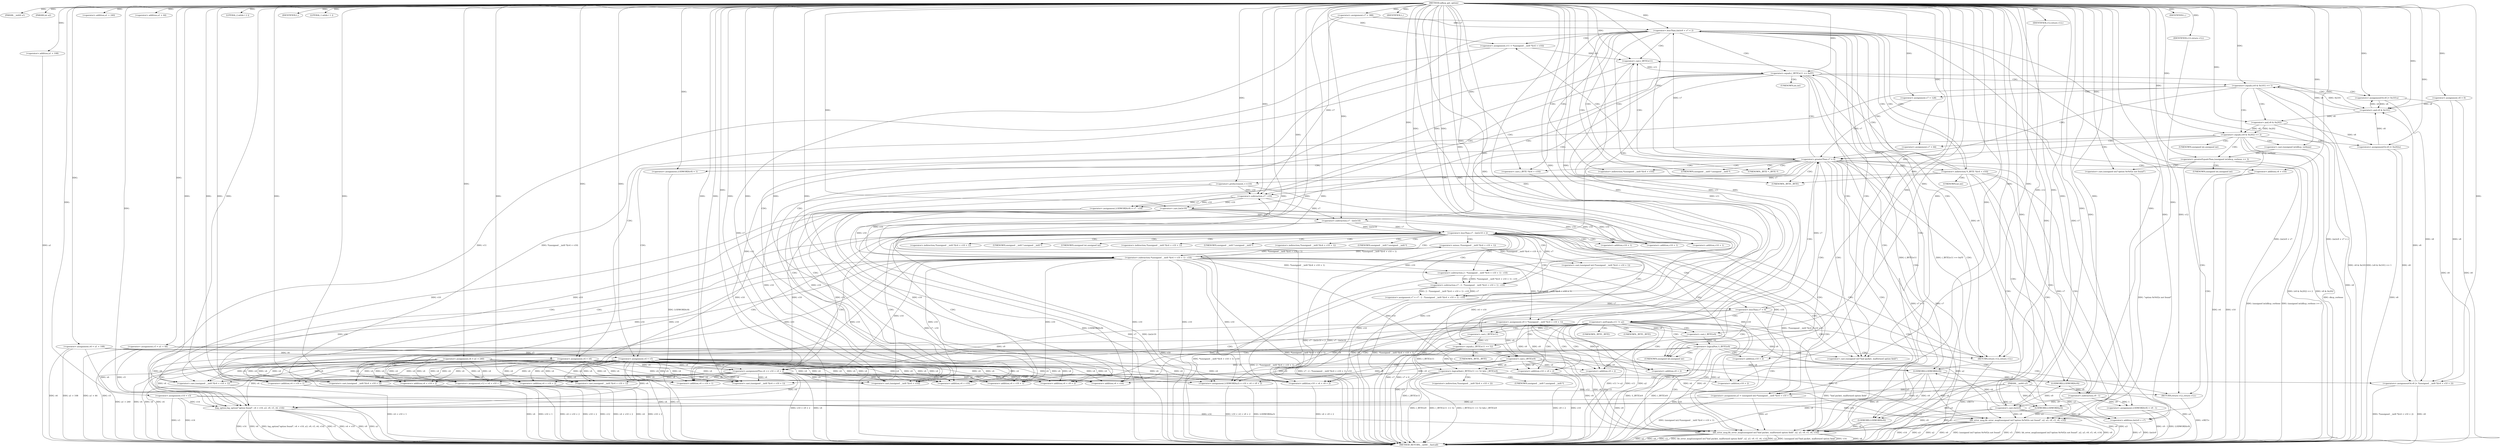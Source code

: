 digraph udhcp_get_option {  
"1000112" [label = "(METHOD,udhcp_get_option)" ]
"1000403" [label = "(METHOD_RETURN,__int64 __fastcall)" ]
"1000113" [label = "(PARAM,__int64 a1)" ]
"1000114" [label = "(PARAM,int a2)" ]
"1000115" [label = "(PARAM,__int64 a3)" ]
"1000128" [label = "(<operator>.assignment,v14 = v3)" ]
"1000131" [label = "(<operator>.assignment,v4 = a1 + 240)" ]
"1000133" [label = "(<operator>.addition,a1 + 240)" ]
"1000136" [label = "(<operator>.assignment,v5 = a1 + 44)" ]
"1000138" [label = "(<operator>.addition,a1 + 44)" ]
"1000141" [label = "(<operator>.assignment,v6 = a1 + 108)" ]
"1000143" [label = "(<operator>.addition,a1 + 108)" ]
"1000146" [label = "(<operator>.assignment,v7 = 388)" ]
"1000149" [label = "(<operator>.assignment,v8 = 0)" ]
"1000153" [label = "(LITERAL,2,while ( 2 ))" ]
"1000155" [label = "(<operator>.assignment,LODWORD(v9) = 1)" ]
"1000156" [label = "(LODWORD,LODWORD(v9))" ]
"1000159" [label = "(IDENTIFIER,L,)" ]
"1000161" [label = "(LITERAL,1,while ( 1 ))" ]
"1000163" [label = "(<operator>.assignment,v11 = *(unsigned __int8 *)(v4 + v10))" ]
"1000166" [label = "(<operator>.cast,(unsigned __int8 *)(v4 + v10))" ]
"1000168" [label = "(<operator>.addition,v4 + v10)" ]
"1000173" [label = "(<operator>.cast,(_BYTE *)(v4 + v10))" ]
"1000175" [label = "(<operator>.addition,v4 + v10)" ]
"1000179" [label = "(<operator>.preIncrement,++v10)" ]
"1000181" [label = "(<operator>.assignment,LODWORD(v9) = v9 - 1)" ]
"1000182" [label = "(LODWORD,LODWORD(v9))" ]
"1000184" [label = "(<operator>.subtraction,v9 - 1)" ]
"1000188" [label = "(<operator>.lessThan,(int)v9 + v7 < 2)" ]
"1000189" [label = "(<operator>.addition,(int)v9 + v7)" ]
"1000190" [label = "(<operator>.cast,(int)v9)" ]
"1000197" [label = "(<operator>.equals,(_BYTE)v11 == 0xFF)" ]
"1000198" [label = "(<operator>.cast,(_BYTE)v11)" ]
"1000204" [label = "(<operator>.equals,(v8 & 0x101) == 1)" ]
"1000205" [label = "(<operator>.and,v8 & 0x101)" ]
"1000210" [label = "(<operators>.assignmentOr,v8 |= 0x101u)" ]
"1000213" [label = "(<operator>.assignment,v7 = 128)" ]
"1000216" [label = "(<operator>.assignment,v4 = v6)" ]
"1000221" [label = "(<operator>.equals,(v8 & 0x202) == 2)" ]
"1000222" [label = "(<operator>.and,v8 & 0x202)" ]
"1000227" [label = "(<operators>.assignmentOr,v8 |= 0x202u)" ]
"1000230" [label = "(<operator>.assignment,v7 = 64)" ]
"1000233" [label = "(<operator>.assignment,v4 = v5)" ]
"1000237" [label = "(IDENTIFIER,L,)" ]
"1000239" [label = "(<operator>.greaterEqualsThan,(unsigned int)dhcp_verbose >= 3)" ]
"1000240" [label = "(<operator>.cast,(unsigned int)dhcp_verbose)" ]
"1000244" [label = "(bb_error_msg,bb_error_msg((unsigned int)\"option 0x%02x not found\", a2, a3, v9, v5, v6, v14))" ]
"1000245" [label = "(<operator>.cast,(unsigned int)\"option 0x%02x not found\")" ]
"1000256" [label = "(<operator>.assignment,LODWORD(v9) = v7 - v10)" ]
"1000257" [label = "(LODWORD,LODWORD(v9))" ]
"1000259" [label = "(<operator>.subtraction,v7 - v10)" ]
"1000263" [label = "(<operator>.lessThan,v7 - (int)v10 < 2)" ]
"1000264" [label = "(<operator>.subtraction,v7 - (int)v10)" ]
"1000266" [label = "(<operator>.cast,(int)v10)" ]
"1000271" [label = "(<operator>.assignment,v9 = *(unsigned __int8 *)(v4 + v10 + 1))" ]
"1000274" [label = "(<operator>.cast,(unsigned __int8 *)(v4 + v10 + 1))" ]
"1000276" [label = "(<operator>.addition,v4 + v10 + 1)" ]
"1000278" [label = "(<operator>.addition,v10 + 1)" ]
"1000281" [label = "(<operator>.assignment,a3 = (unsigned int)-*(unsigned __int8 *)(v4 + v10 + 1))" ]
"1000283" [label = "(<operator>.cast,(unsigned int)-*(unsigned __int8 *)(v4 + v10 + 1))" ]
"1000285" [label = "(<operator>.minus,-*(unsigned __int8 *)(v4 + v10 + 1))" ]
"1000287" [label = "(<operator>.cast,(unsigned __int8 *)(v4 + v10 + 1))" ]
"1000289" [label = "(<operator>.addition,v4 + v10 + 1)" ]
"1000291" [label = "(<operator>.addition,v10 + 1)" ]
"1000294" [label = "(<operator>.assignment,v7 = v7 - 2 - *(unsigned __int8 *)(v4 + v10 + 1) - v10)" ]
"1000296" [label = "(<operator>.subtraction,v7 - 2 - *(unsigned __int8 *)(v4 + v10 + 1) - v10)" ]
"1000298" [label = "(<operator>.subtraction,2 - *(unsigned __int8 *)(v4 + v10 + 1) - v10)" ]
"1000300" [label = "(<operator>.subtraction,*(unsigned __int8 *)(v4 + v10 + 1) - v10)" ]
"1000302" [label = "(<operator>.cast,(unsigned __int8 *)(v4 + v10 + 1))" ]
"1000304" [label = "(<operator>.addition,v4 + v10 + 1)" ]
"1000306" [label = "(<operator>.addition,v10 + 1)" ]
"1000311" [label = "(<operator>.lessThan,v7 < 0)" ]
"1000316" [label = "(<operator>.notEquals,v11 != a2)" ]
"1000321" [label = "(<operator>.logicalAnd,(_BYTE)v11 == 52 && (_BYTE)v9)" ]
"1000322" [label = "(<operator>.equals,(_BYTE)v11 == 52)" ]
"1000323" [label = "(<operator>.cast,(_BYTE)v11)" ]
"1000327" [label = "(<operator>.cast,(_BYTE)v9)" ]
"1000330" [label = "(<operators>.assignmentOr,v8 |= *(unsigned __int8 *)(v4 + v10 + 2))" ]
"1000333" [label = "(<operator>.cast,(unsigned __int8 *)(v4 + v10 + 2))" ]
"1000335" [label = "(<operator>.addition,v4 + v10 + 2)" ]
"1000337" [label = "(<operator>.addition,v10 + 2)" ]
"1000340" [label = "(<operator>.assignment,LODWORD(a3) = v10 + v4 + v9 + 2)" ]
"1000341" [label = "(LODWORD,LODWORD(a3))" ]
"1000343" [label = "(<operator>.addition,v10 + v4 + v9 + 2)" ]
"1000345" [label = "(<operator>.addition,v4 + v9 + 2)" ]
"1000347" [label = "(<operator>.addition,v9 + 2)" ]
"1000350" [label = "(<operator>.assignmentPlus,v4 += v10 + v9 + 2)" ]
"1000352" [label = "(<operator>.addition,v10 + v9 + 2)" ]
"1000354" [label = "(<operator>.addition,v9 + 2)" ]
"1000359" [label = "(<operator>.greaterThan,v7 > 0)" ]
"1000365" [label = "(<operator>.logicalNot,!(_BYTE)v9)" ]
"1000366" [label = "(<operator>.cast,(_BYTE)v9)" ]
"1000371" [label = "(IDENTIFIER,L,)" ]
"1000372" [label = "(bb_error_msg,bb_error_msg((unsigned int)\"bad packet, malformed option field\", a2, a3, v9, v5, v6, v14))" ]
"1000373" [label = "(<operator>.cast,(unsigned int)\"bad packet, malformed option field\")" ]
"1000382" [label = "(RETURN,return v12;,return v12;)" ]
"1000383" [label = "(IDENTIFIER,v12,return v12;)" ]
"1000384" [label = "(log_option,log_option(\"option found\", v4 + v10, a3, v9, v5, v6, v14))" ]
"1000386" [label = "(<operator>.addition,v4 + v10)" ]
"1000394" [label = "(<operator>.assignment,v12 = v4 + v10 + 2)" ]
"1000396" [label = "(<operator>.addition,v4 + v10 + 2)" ]
"1000398" [label = "(<operator>.addition,v10 + 2)" ]
"1000401" [label = "(RETURN,return v12;,return v12;)" ]
"1000402" [label = "(IDENTIFIER,v12,return v12;)" ]
"1000165" [label = "(<operator>.indirection,*(unsigned __int8 *)(v4 + v10))" ]
"1000167" [label = "(UNKNOWN,unsigned __int8 *,unsigned __int8 *)" ]
"1000172" [label = "(<operator>.indirection,*(_BYTE *)(v4 + v10))" ]
"1000174" [label = "(UNKNOWN,_BYTE *,_BYTE *)" ]
"1000191" [label = "(UNKNOWN,int,int)" ]
"1000199" [label = "(UNKNOWN,_BYTE,_BYTE)" ]
"1000241" [label = "(UNKNOWN,unsigned int,unsigned int)" ]
"1000246" [label = "(UNKNOWN,unsigned int,unsigned int)" ]
"1000267" [label = "(UNKNOWN,int,int)" ]
"1000273" [label = "(<operator>.indirection,*(unsigned __int8 *)(v4 + v10 + 1))" ]
"1000275" [label = "(UNKNOWN,unsigned __int8 *,unsigned __int8 *)" ]
"1000284" [label = "(UNKNOWN,unsigned int,unsigned int)" ]
"1000286" [label = "(<operator>.indirection,*(unsigned __int8 *)(v4 + v10 + 1))" ]
"1000288" [label = "(UNKNOWN,unsigned __int8 *,unsigned __int8 *)" ]
"1000301" [label = "(<operator>.indirection,*(unsigned __int8 *)(v4 + v10 + 1))" ]
"1000303" [label = "(UNKNOWN,unsigned __int8 *,unsigned __int8 *)" ]
"1000324" [label = "(UNKNOWN,_BYTE,_BYTE)" ]
"1000328" [label = "(UNKNOWN,_BYTE,_BYTE)" ]
"1000332" [label = "(<operator>.indirection,*(unsigned __int8 *)(v4 + v10 + 2))" ]
"1000334" [label = "(UNKNOWN,unsigned __int8 *,unsigned __int8 *)" ]
"1000367" [label = "(UNKNOWN,_BYTE,_BYTE)" ]
"1000374" [label = "(UNKNOWN,unsigned int,unsigned int)" ]
  "1000382" -> "1000403"  [ label = "DDG: <RET>"] 
  "1000401" -> "1000403"  [ label = "DDG: <RET>"] 
  "1000227" -> "1000403"  [ label = "DDG: v8"] 
  "1000321" -> "1000403"  [ label = "DDG: (_BYTE)v9"] 
  "1000163" -> "1000403"  [ label = "DDG: v11"] 
  "1000143" -> "1000403"  [ label = "DDG: a1"] 
  "1000216" -> "1000403"  [ label = "DDG: v6"] 
  "1000141" -> "1000403"  [ label = "DDG: a1 + 108"] 
  "1000341" -> "1000403"  [ label = "DDG: a3"] 
  "1000204" -> "1000403"  [ label = "DDG: v8 & 0x101"] 
  "1000198" -> "1000403"  [ label = "DDG: v11"] 
  "1000384" -> "1000403"  [ label = "DDG: a3"] 
  "1000316" -> "1000403"  [ label = "DDG: v11 != a2"] 
  "1000333" -> "1000403"  [ label = "DDG: v4 + v10 + 2"] 
  "1000321" -> "1000403"  [ label = "DDG: (_BYTE)v11 == 52"] 
  "1000350" -> "1000403"  [ label = "DDG: v10 + v9 + 2"] 
  "1000222" -> "1000403"  [ label = "DDG: v8"] 
  "1000323" -> "1000403"  [ label = "DDG: v11"] 
  "1000188" -> "1000403"  [ label = "DDG: (int)v9 + v7"] 
  "1000239" -> "1000403"  [ label = "DDG: (unsigned int)dhcp_verbose >= 3"] 
  "1000244" -> "1000403"  [ label = "DDG: bb_error_msg((unsigned int)\"option 0x%02x not found\", a2, a3, v9, v5, v6, v14)"] 
  "1000256" -> "1000403"  [ label = "DDG: v7 - v10"] 
  "1000352" -> "1000403"  [ label = "DDG: v10"] 
  "1000321" -> "1000403"  [ label = "DDG: (_BYTE)v11 == 52 && (_BYTE)v9"] 
  "1000335" -> "1000403"  [ label = "DDG: v10 + 2"] 
  "1000264" -> "1000403"  [ label = "DDG: v7"] 
  "1000350" -> "1000403"  [ label = "DDG: v4"] 
  "1000141" -> "1000403"  [ label = "DDG: v6"] 
  "1000181" -> "1000403"  [ label = "DDG: v9 - 1"] 
  "1000156" -> "1000403"  [ label = "DDG: v9"] 
  "1000210" -> "1000403"  [ label = "DDG: v8"] 
  "1000322" -> "1000403"  [ label = "DDG: (_BYTE)v11"] 
  "1000216" -> "1000403"  [ label = "DDG: v4"] 
  "1000384" -> "1000403"  [ label = "DDG: v14"] 
  "1000384" -> "1000403"  [ label = "DDG: v6"] 
  "1000221" -> "1000403"  [ label = "DDG: (v8 & 0x202) == 2"] 
  "1000372" -> "1000403"  [ label = "DDG: v6"] 
  "1000233" -> "1000403"  [ label = "DDG: v4"] 
  "1000136" -> "1000403"  [ label = "DDG: v5"] 
  "1000281" -> "1000403"  [ label = "DDG: (unsigned int)-*(unsigned __int8 *)(v4 + v10 + 1)"] 
  "1000354" -> "1000403"  [ label = "DDG: v9"] 
  "1000296" -> "1000403"  [ label = "DDG: 2 - *(unsigned __int8 *)(v4 + v10 + 1) - v10"] 
  "1000128" -> "1000403"  [ label = "DDG: v3"] 
  "1000372" -> "1000403"  [ label = "DDG: a2"] 
  "1000294" -> "1000403"  [ label = "DDG: v7 - 2 - *(unsigned __int8 *)(v4 + v10 + 1) - v10"] 
  "1000384" -> "1000403"  [ label = "DDG: log_option(\"option found\", v4 + v10, a3, v9, v5, v6, v14)"] 
  "1000300" -> "1000403"  [ label = "DDG: *(unsigned __int8 *)(v4 + v10 + 1)"] 
  "1000384" -> "1000403"  [ label = "DDG: v5"] 
  "1000264" -> "1000403"  [ label = "DDG: (int)v10"] 
  "1000340" -> "1000403"  [ label = "DDG: LODWORD(a3)"] 
  "1000244" -> "1000403"  [ label = "DDG: v9"] 
  "1000266" -> "1000403"  [ label = "DDG: v10"] 
  "1000131" -> "1000403"  [ label = "DDG: a1 + 240"] 
  "1000365" -> "1000403"  [ label = "DDG: !(_BYTE)v9"] 
  "1000149" -> "1000403"  [ label = "DDG: v8"] 
  "1000179" -> "1000403"  [ label = "DDG: v10"] 
  "1000343" -> "1000403"  [ label = "DDG: v4 + v9 + 2"] 
  "1000181" -> "1000403"  [ label = "DDG: LODWORD(v9)"] 
  "1000146" -> "1000403"  [ label = "DDG: v7"] 
  "1000204" -> "1000403"  [ label = "DDG: (v8 & 0x101) == 1"] 
  "1000244" -> "1000403"  [ label = "DDG: v14"] 
  "1000189" -> "1000403"  [ label = "DDG: (int)v9"] 
  "1000115" -> "1000403"  [ label = "DDG: a3"] 
  "1000263" -> "1000403"  [ label = "DDG: v7 - (int)v10 < 2"] 
  "1000302" -> "1000403"  [ label = "DDG: v4 + v10 + 1"] 
  "1000372" -> "1000403"  [ label = "DDG: v9"] 
  "1000136" -> "1000403"  [ label = "DDG: a1 + 44"] 
  "1000394" -> "1000403"  [ label = "DDG: v12"] 
  "1000359" -> "1000403"  [ label = "DDG: v7 > 0"] 
  "1000221" -> "1000403"  [ label = "DDG: v8 & 0x202"] 
  "1000189" -> "1000403"  [ label = "DDG: v7"] 
  "1000244" -> "1000403"  [ label = "DDG: a3"] 
  "1000372" -> "1000403"  [ label = "DDG: v5"] 
  "1000244" -> "1000403"  [ label = "DDG: a2"] 
  "1000340" -> "1000403"  [ label = "DDG: v10 + v4 + v9 + 2"] 
  "1000244" -> "1000403"  [ label = "DDG: v6"] 
  "1000365" -> "1000403"  [ label = "DDG: (_BYTE)v9"] 
  "1000311" -> "1000403"  [ label = "DDG: v7 < 0"] 
  "1000197" -> "1000403"  [ label = "DDG: (_BYTE)v11"] 
  "1000372" -> "1000403"  [ label = "DDG: bb_error_msg((unsigned int)\"bad packet, malformed option field\", a2, a3, v9, v5, v6, v14)"] 
  "1000316" -> "1000403"  [ label = "DDG: v11"] 
  "1000330" -> "1000403"  [ label = "DDG: *(unsigned __int8 *)(v4 + v10 + 2)"] 
  "1000256" -> "1000403"  [ label = "DDG: LODWORD(v9)"] 
  "1000188" -> "1000403"  [ label = "DDG: (int)v9 + v7 < 2"] 
  "1000396" -> "1000403"  [ label = "DDG: v10 + 2"] 
  "1000190" -> "1000403"  [ label = "DDG: v9"] 
  "1000155" -> "1000403"  [ label = "DDG: LODWORD(v9)"] 
  "1000304" -> "1000403"  [ label = "DDG: v10 + 1"] 
  "1000298" -> "1000403"  [ label = "DDG: *(unsigned __int8 *)(v4 + v10 + 1) - v10"] 
  "1000175" -> "1000403"  [ label = "DDG: v10"] 
  "1000372" -> "1000403"  [ label = "DDG: a3"] 
  "1000240" -> "1000403"  [ label = "DDG: dhcp_verbose"] 
  "1000175" -> "1000403"  [ label = "DDG: v4"] 
  "1000394" -> "1000403"  [ label = "DDG: v4 + v10 + 2"] 
  "1000352" -> "1000403"  [ label = "DDG: v9 + 2"] 
  "1000263" -> "1000403"  [ label = "DDG: v7 - (int)v10"] 
  "1000396" -> "1000403"  [ label = "DDG: v4"] 
  "1000128" -> "1000403"  [ label = "DDG: v14"] 
  "1000304" -> "1000403"  [ label = "DDG: v4"] 
  "1000398" -> "1000403"  [ label = "DDG: v10"] 
  "1000300" -> "1000403"  [ label = "DDG: v10"] 
  "1000316" -> "1000403"  [ label = "DDG: a2"] 
  "1000173" -> "1000403"  [ label = "DDG: v4 + v10"] 
  "1000372" -> "1000403"  [ label = "DDG: (unsigned int)\"bad packet, malformed option field\""] 
  "1000197" -> "1000403"  [ label = "DDG: (_BYTE)v11 == 0xFF"] 
  "1000239" -> "1000403"  [ label = "DDG: (unsigned int)dhcp_verbose"] 
  "1000244" -> "1000403"  [ label = "DDG: (unsigned int)\"option 0x%02x not found\""] 
  "1000372" -> "1000403"  [ label = "DDG: v14"] 
  "1000311" -> "1000403"  [ label = "DDG: v7"] 
  "1000384" -> "1000403"  [ label = "DDG: v4 + v10"] 
  "1000163" -> "1000403"  [ label = "DDG: *(unsigned __int8 *)(v4 + v10)"] 
  "1000384" -> "1000403"  [ label = "DDG: v9"] 
  "1000131" -> "1000403"  [ label = "DDG: v4"] 
  "1000233" -> "1000403"  [ label = "DDG: v5"] 
  "1000283" -> "1000403"  [ label = "DDG: -*(unsigned __int8 *)(v4 + v10 + 1)"] 
  "1000244" -> "1000403"  [ label = "DDG: v5"] 
  "1000359" -> "1000403"  [ label = "DDG: v7"] 
  "1000330" -> "1000403"  [ label = "DDG: v8"] 
  "1000112" -> "1000113"  [ label = "DDG: "] 
  "1000112" -> "1000114"  [ label = "DDG: "] 
  "1000112" -> "1000115"  [ label = "DDG: "] 
  "1000112" -> "1000128"  [ label = "DDG: "] 
  "1000112" -> "1000131"  [ label = "DDG: "] 
  "1000112" -> "1000133"  [ label = "DDG: "] 
  "1000112" -> "1000136"  [ label = "DDG: "] 
  "1000112" -> "1000138"  [ label = "DDG: "] 
  "1000112" -> "1000141"  [ label = "DDG: "] 
  "1000112" -> "1000143"  [ label = "DDG: "] 
  "1000112" -> "1000146"  [ label = "DDG: "] 
  "1000112" -> "1000149"  [ label = "DDG: "] 
  "1000112" -> "1000153"  [ label = "DDG: "] 
  "1000112" -> "1000155"  [ label = "DDG: "] 
  "1000190" -> "1000156"  [ label = "DDG: v9"] 
  "1000112" -> "1000156"  [ label = "DDG: "] 
  "1000271" -> "1000156"  [ label = "DDG: v9"] 
  "1000327" -> "1000156"  [ label = "DDG: v9"] 
  "1000112" -> "1000159"  [ label = "DDG: "] 
  "1000112" -> "1000161"  [ label = "DDG: "] 
  "1000112" -> "1000163"  [ label = "DDG: "] 
  "1000350" -> "1000166"  [ label = "DDG: v4"] 
  "1000216" -> "1000166"  [ label = "DDG: v4"] 
  "1000233" -> "1000166"  [ label = "DDG: v4"] 
  "1000131" -> "1000166"  [ label = "DDG: v4"] 
  "1000112" -> "1000166"  [ label = "DDG: "] 
  "1000179" -> "1000166"  [ label = "DDG: v10"] 
  "1000300" -> "1000166"  [ label = "DDG: v10"] 
  "1000350" -> "1000168"  [ label = "DDG: v4"] 
  "1000216" -> "1000168"  [ label = "DDG: v4"] 
  "1000233" -> "1000168"  [ label = "DDG: v4"] 
  "1000131" -> "1000168"  [ label = "DDG: v4"] 
  "1000112" -> "1000168"  [ label = "DDG: "] 
  "1000179" -> "1000168"  [ label = "DDG: v10"] 
  "1000300" -> "1000168"  [ label = "DDG: v10"] 
  "1000112" -> "1000173"  [ label = "DDG: "] 
  "1000112" -> "1000175"  [ label = "DDG: "] 
  "1000112" -> "1000179"  [ label = "DDG: "] 
  "1000184" -> "1000181"  [ label = "DDG: v9"] 
  "1000184" -> "1000181"  [ label = "DDG: 1"] 
  "1000156" -> "1000182"  [ label = "DDG: v9"] 
  "1000190" -> "1000182"  [ label = "DDG: v9"] 
  "1000112" -> "1000182"  [ label = "DDG: "] 
  "1000182" -> "1000184"  [ label = "DDG: v9"] 
  "1000112" -> "1000184"  [ label = "DDG: "] 
  "1000190" -> "1000188"  [ label = "DDG: v9"] 
  "1000146" -> "1000188"  [ label = "DDG: v7"] 
  "1000359" -> "1000188"  [ label = "DDG: v7"] 
  "1000112" -> "1000188"  [ label = "DDG: "] 
  "1000190" -> "1000189"  [ label = "DDG: v9"] 
  "1000184" -> "1000190"  [ label = "DDG: v9"] 
  "1000112" -> "1000190"  [ label = "DDG: "] 
  "1000146" -> "1000189"  [ label = "DDG: v7"] 
  "1000359" -> "1000189"  [ label = "DDG: v7"] 
  "1000112" -> "1000189"  [ label = "DDG: "] 
  "1000198" -> "1000197"  [ label = "DDG: v11"] 
  "1000163" -> "1000198"  [ label = "DDG: v11"] 
  "1000323" -> "1000198"  [ label = "DDG: v11"] 
  "1000112" -> "1000198"  [ label = "DDG: "] 
  "1000112" -> "1000197"  [ label = "DDG: "] 
  "1000205" -> "1000204"  [ label = "DDG: v8"] 
  "1000205" -> "1000204"  [ label = "DDG: 0x101"] 
  "1000210" -> "1000205"  [ label = "DDG: v8"] 
  "1000149" -> "1000205"  [ label = "DDG: v8"] 
  "1000227" -> "1000205"  [ label = "DDG: v8"] 
  "1000330" -> "1000205"  [ label = "DDG: v8"] 
  "1000112" -> "1000205"  [ label = "DDG: "] 
  "1000112" -> "1000204"  [ label = "DDG: "] 
  "1000112" -> "1000210"  [ label = "DDG: "] 
  "1000205" -> "1000210"  [ label = "DDG: v8"] 
  "1000112" -> "1000213"  [ label = "DDG: "] 
  "1000141" -> "1000216"  [ label = "DDG: v6"] 
  "1000112" -> "1000216"  [ label = "DDG: "] 
  "1000222" -> "1000221"  [ label = "DDG: v8"] 
  "1000222" -> "1000221"  [ label = "DDG: 0x202"] 
  "1000205" -> "1000222"  [ label = "DDG: v8"] 
  "1000112" -> "1000222"  [ label = "DDG: "] 
  "1000112" -> "1000221"  [ label = "DDG: "] 
  "1000112" -> "1000227"  [ label = "DDG: "] 
  "1000222" -> "1000227"  [ label = "DDG: v8"] 
  "1000112" -> "1000230"  [ label = "DDG: "] 
  "1000136" -> "1000233"  [ label = "DDG: v5"] 
  "1000112" -> "1000233"  [ label = "DDG: "] 
  "1000112" -> "1000237"  [ label = "DDG: "] 
  "1000240" -> "1000239"  [ label = "DDG: dhcp_verbose"] 
  "1000112" -> "1000240"  [ label = "DDG: "] 
  "1000112" -> "1000239"  [ label = "DDG: "] 
  "1000245" -> "1000244"  [ label = "DDG: \"option 0x%02x not found\""] 
  "1000112" -> "1000245"  [ label = "DDG: "] 
  "1000316" -> "1000244"  [ label = "DDG: a2"] 
  "1000112" -> "1000244"  [ label = "DDG: "] 
  "1000341" -> "1000244"  [ label = "DDG: a3"] 
  "1000115" -> "1000244"  [ label = "DDG: a3"] 
  "1000156" -> "1000244"  [ label = "DDG: v9"] 
  "1000190" -> "1000244"  [ label = "DDG: v9"] 
  "1000136" -> "1000244"  [ label = "DDG: v5"] 
  "1000141" -> "1000244"  [ label = "DDG: v6"] 
  "1000128" -> "1000244"  [ label = "DDG: v14"] 
  "1000259" -> "1000256"  [ label = "DDG: v7"] 
  "1000259" -> "1000256"  [ label = "DDG: v10"] 
  "1000156" -> "1000257"  [ label = "DDG: v9"] 
  "1000190" -> "1000257"  [ label = "DDG: v9"] 
  "1000112" -> "1000257"  [ label = "DDG: "] 
  "1000146" -> "1000259"  [ label = "DDG: v7"] 
  "1000359" -> "1000259"  [ label = "DDG: v7"] 
  "1000112" -> "1000259"  [ label = "DDG: "] 
  "1000179" -> "1000259"  [ label = "DDG: v10"] 
  "1000300" -> "1000259"  [ label = "DDG: v10"] 
  "1000264" -> "1000263"  [ label = "DDG: v7"] 
  "1000264" -> "1000263"  [ label = "DDG: (int)v10"] 
  "1000259" -> "1000264"  [ label = "DDG: v7"] 
  "1000112" -> "1000264"  [ label = "DDG: "] 
  "1000266" -> "1000264"  [ label = "DDG: v10"] 
  "1000259" -> "1000266"  [ label = "DDG: v10"] 
  "1000112" -> "1000266"  [ label = "DDG: "] 
  "1000112" -> "1000263"  [ label = "DDG: "] 
  "1000300" -> "1000271"  [ label = "DDG: *(unsigned __int8 *)(v4 + v10 + 1)"] 
  "1000112" -> "1000271"  [ label = "DDG: "] 
  "1000350" -> "1000274"  [ label = "DDG: v4"] 
  "1000216" -> "1000274"  [ label = "DDG: v4"] 
  "1000233" -> "1000274"  [ label = "DDG: v4"] 
  "1000131" -> "1000274"  [ label = "DDG: v4"] 
  "1000112" -> "1000274"  [ label = "DDG: "] 
  "1000266" -> "1000274"  [ label = "DDG: v10"] 
  "1000350" -> "1000276"  [ label = "DDG: v4"] 
  "1000216" -> "1000276"  [ label = "DDG: v4"] 
  "1000233" -> "1000276"  [ label = "DDG: v4"] 
  "1000131" -> "1000276"  [ label = "DDG: v4"] 
  "1000112" -> "1000276"  [ label = "DDG: "] 
  "1000266" -> "1000276"  [ label = "DDG: v10"] 
  "1000266" -> "1000278"  [ label = "DDG: v10"] 
  "1000112" -> "1000278"  [ label = "DDG: "] 
  "1000283" -> "1000281"  [ label = "DDG: -*(unsigned __int8 *)(v4 + v10 + 1)"] 
  "1000115" -> "1000281"  [ label = "DDG: a3"] 
  "1000112" -> "1000281"  [ label = "DDG: "] 
  "1000285" -> "1000283"  [ label = "DDG: *(unsigned __int8 *)(v4 + v10 + 1)"] 
  "1000300" -> "1000285"  [ label = "DDG: *(unsigned __int8 *)(v4 + v10 + 1)"] 
  "1000112" -> "1000287"  [ label = "DDG: "] 
  "1000350" -> "1000287"  [ label = "DDG: v4"] 
  "1000216" -> "1000287"  [ label = "DDG: v4"] 
  "1000233" -> "1000287"  [ label = "DDG: v4"] 
  "1000131" -> "1000287"  [ label = "DDG: v4"] 
  "1000266" -> "1000287"  [ label = "DDG: v10"] 
  "1000112" -> "1000289"  [ label = "DDG: "] 
  "1000350" -> "1000289"  [ label = "DDG: v4"] 
  "1000216" -> "1000289"  [ label = "DDG: v4"] 
  "1000233" -> "1000289"  [ label = "DDG: v4"] 
  "1000131" -> "1000289"  [ label = "DDG: v4"] 
  "1000266" -> "1000289"  [ label = "DDG: v10"] 
  "1000112" -> "1000291"  [ label = "DDG: "] 
  "1000266" -> "1000291"  [ label = "DDG: v10"] 
  "1000296" -> "1000294"  [ label = "DDG: v7"] 
  "1000296" -> "1000294"  [ label = "DDG: 2 - *(unsigned __int8 *)(v4 + v10 + 1) - v10"] 
  "1000112" -> "1000294"  [ label = "DDG: "] 
  "1000264" -> "1000296"  [ label = "DDG: v7"] 
  "1000112" -> "1000296"  [ label = "DDG: "] 
  "1000298" -> "1000296"  [ label = "DDG: 2"] 
  "1000298" -> "1000296"  [ label = "DDG: *(unsigned __int8 *)(v4 + v10 + 1) - v10"] 
  "1000112" -> "1000298"  [ label = "DDG: "] 
  "1000300" -> "1000298"  [ label = "DDG: *(unsigned __int8 *)(v4 + v10 + 1)"] 
  "1000300" -> "1000298"  [ label = "DDG: v10"] 
  "1000285" -> "1000300"  [ label = "DDG: *(unsigned __int8 *)(v4 + v10 + 1)"] 
  "1000112" -> "1000302"  [ label = "DDG: "] 
  "1000350" -> "1000302"  [ label = "DDG: v4"] 
  "1000216" -> "1000302"  [ label = "DDG: v4"] 
  "1000233" -> "1000302"  [ label = "DDG: v4"] 
  "1000131" -> "1000302"  [ label = "DDG: v4"] 
  "1000266" -> "1000302"  [ label = "DDG: v10"] 
  "1000112" -> "1000304"  [ label = "DDG: "] 
  "1000350" -> "1000304"  [ label = "DDG: v4"] 
  "1000216" -> "1000304"  [ label = "DDG: v4"] 
  "1000233" -> "1000304"  [ label = "DDG: v4"] 
  "1000131" -> "1000304"  [ label = "DDG: v4"] 
  "1000266" -> "1000304"  [ label = "DDG: v10"] 
  "1000112" -> "1000306"  [ label = "DDG: "] 
  "1000266" -> "1000306"  [ label = "DDG: v10"] 
  "1000112" -> "1000300"  [ label = "DDG: "] 
  "1000266" -> "1000300"  [ label = "DDG: v10"] 
  "1000294" -> "1000311"  [ label = "DDG: v7"] 
  "1000112" -> "1000311"  [ label = "DDG: "] 
  "1000198" -> "1000316"  [ label = "DDG: v11"] 
  "1000112" -> "1000316"  [ label = "DDG: "] 
  "1000322" -> "1000321"  [ label = "DDG: (_BYTE)v11"] 
  "1000322" -> "1000321"  [ label = "DDG: 52"] 
  "1000323" -> "1000322"  [ label = "DDG: v11"] 
  "1000316" -> "1000323"  [ label = "DDG: v11"] 
  "1000112" -> "1000323"  [ label = "DDG: "] 
  "1000112" -> "1000322"  [ label = "DDG: "] 
  "1000327" -> "1000321"  [ label = "DDG: v9"] 
  "1000271" -> "1000327"  [ label = "DDG: v9"] 
  "1000112" -> "1000327"  [ label = "DDG: "] 
  "1000210" -> "1000330"  [ label = "DDG: v8"] 
  "1000149" -> "1000330"  [ label = "DDG: v8"] 
  "1000227" -> "1000330"  [ label = "DDG: v8"] 
  "1000112" -> "1000330"  [ label = "DDG: "] 
  "1000112" -> "1000333"  [ label = "DDG: "] 
  "1000350" -> "1000333"  [ label = "DDG: v4"] 
  "1000216" -> "1000333"  [ label = "DDG: v4"] 
  "1000233" -> "1000333"  [ label = "DDG: v4"] 
  "1000131" -> "1000333"  [ label = "DDG: v4"] 
  "1000300" -> "1000333"  [ label = "DDG: v10"] 
  "1000112" -> "1000335"  [ label = "DDG: "] 
  "1000350" -> "1000335"  [ label = "DDG: v4"] 
  "1000216" -> "1000335"  [ label = "DDG: v4"] 
  "1000233" -> "1000335"  [ label = "DDG: v4"] 
  "1000131" -> "1000335"  [ label = "DDG: v4"] 
  "1000300" -> "1000335"  [ label = "DDG: v10"] 
  "1000300" -> "1000337"  [ label = "DDG: v10"] 
  "1000112" -> "1000337"  [ label = "DDG: "] 
  "1000300" -> "1000340"  [ label = "DDG: v10"] 
  "1000112" -> "1000340"  [ label = "DDG: "] 
  "1000350" -> "1000340"  [ label = "DDG: v4"] 
  "1000216" -> "1000340"  [ label = "DDG: v4"] 
  "1000233" -> "1000340"  [ label = "DDG: v4"] 
  "1000131" -> "1000340"  [ label = "DDG: v4"] 
  "1000271" -> "1000340"  [ label = "DDG: v9"] 
  "1000327" -> "1000340"  [ label = "DDG: v9"] 
  "1000281" -> "1000341"  [ label = "DDG: a3"] 
  "1000115" -> "1000341"  [ label = "DDG: a3"] 
  "1000112" -> "1000341"  [ label = "DDG: "] 
  "1000300" -> "1000343"  [ label = "DDG: v10"] 
  "1000112" -> "1000343"  [ label = "DDG: "] 
  "1000350" -> "1000343"  [ label = "DDG: v4"] 
  "1000216" -> "1000343"  [ label = "DDG: v4"] 
  "1000233" -> "1000343"  [ label = "DDG: v4"] 
  "1000131" -> "1000343"  [ label = "DDG: v4"] 
  "1000271" -> "1000343"  [ label = "DDG: v9"] 
  "1000327" -> "1000343"  [ label = "DDG: v9"] 
  "1000112" -> "1000345"  [ label = "DDG: "] 
  "1000350" -> "1000345"  [ label = "DDG: v4"] 
  "1000216" -> "1000345"  [ label = "DDG: v4"] 
  "1000233" -> "1000345"  [ label = "DDG: v4"] 
  "1000131" -> "1000345"  [ label = "DDG: v4"] 
  "1000271" -> "1000345"  [ label = "DDG: v9"] 
  "1000327" -> "1000345"  [ label = "DDG: v9"] 
  "1000271" -> "1000347"  [ label = "DDG: v9"] 
  "1000327" -> "1000347"  [ label = "DDG: v9"] 
  "1000112" -> "1000347"  [ label = "DDG: "] 
  "1000112" -> "1000350"  [ label = "DDG: "] 
  "1000300" -> "1000350"  [ label = "DDG: v10"] 
  "1000271" -> "1000350"  [ label = "DDG: v9"] 
  "1000327" -> "1000350"  [ label = "DDG: v9"] 
  "1000216" -> "1000350"  [ label = "DDG: v4"] 
  "1000233" -> "1000350"  [ label = "DDG: v4"] 
  "1000131" -> "1000350"  [ label = "DDG: v4"] 
  "1000112" -> "1000352"  [ label = "DDG: "] 
  "1000300" -> "1000352"  [ label = "DDG: v10"] 
  "1000271" -> "1000352"  [ label = "DDG: v9"] 
  "1000327" -> "1000352"  [ label = "DDG: v9"] 
  "1000112" -> "1000354"  [ label = "DDG: "] 
  "1000271" -> "1000354"  [ label = "DDG: v9"] 
  "1000327" -> "1000354"  [ label = "DDG: v9"] 
  "1000213" -> "1000359"  [ label = "DDG: v7"] 
  "1000230" -> "1000359"  [ label = "DDG: v7"] 
  "1000311" -> "1000359"  [ label = "DDG: v7"] 
  "1000112" -> "1000359"  [ label = "DDG: "] 
  "1000366" -> "1000365"  [ label = "DDG: v9"] 
  "1000271" -> "1000366"  [ label = "DDG: v9"] 
  "1000112" -> "1000366"  [ label = "DDG: "] 
  "1000112" -> "1000371"  [ label = "DDG: "] 
  "1000373" -> "1000372"  [ label = "DDG: \"bad packet, malformed option field\""] 
  "1000112" -> "1000373"  [ label = "DDG: "] 
  "1000316" -> "1000372"  [ label = "DDG: a2"] 
  "1000112" -> "1000372"  [ label = "DDG: "] 
  "1000341" -> "1000372"  [ label = "DDG: a3"] 
  "1000281" -> "1000372"  [ label = "DDG: a3"] 
  "1000115" -> "1000372"  [ label = "DDG: a3"] 
  "1000257" -> "1000372"  [ label = "DDG: v9"] 
  "1000156" -> "1000372"  [ label = "DDG: v9"] 
  "1000366" -> "1000372"  [ label = "DDG: v9"] 
  "1000190" -> "1000372"  [ label = "DDG: v9"] 
  "1000271" -> "1000372"  [ label = "DDG: v9"] 
  "1000327" -> "1000372"  [ label = "DDG: v9"] 
  "1000136" -> "1000372"  [ label = "DDG: v5"] 
  "1000141" -> "1000372"  [ label = "DDG: v6"] 
  "1000128" -> "1000372"  [ label = "DDG: v14"] 
  "1000383" -> "1000382"  [ label = "DDG: v12"] 
  "1000112" -> "1000382"  [ label = "DDG: "] 
  "1000112" -> "1000383"  [ label = "DDG: "] 
  "1000112" -> "1000384"  [ label = "DDG: "] 
  "1000350" -> "1000384"  [ label = "DDG: v4"] 
  "1000216" -> "1000384"  [ label = "DDG: v4"] 
  "1000233" -> "1000384"  [ label = "DDG: v4"] 
  "1000131" -> "1000384"  [ label = "DDG: v4"] 
  "1000300" -> "1000384"  [ label = "DDG: v10"] 
  "1000112" -> "1000386"  [ label = "DDG: "] 
  "1000350" -> "1000386"  [ label = "DDG: v4"] 
  "1000216" -> "1000386"  [ label = "DDG: v4"] 
  "1000233" -> "1000386"  [ label = "DDG: v4"] 
  "1000131" -> "1000386"  [ label = "DDG: v4"] 
  "1000300" -> "1000386"  [ label = "DDG: v10"] 
  "1000281" -> "1000384"  [ label = "DDG: a3"] 
  "1000115" -> "1000384"  [ label = "DDG: a3"] 
  "1000366" -> "1000384"  [ label = "DDG: v9"] 
  "1000136" -> "1000384"  [ label = "DDG: v5"] 
  "1000141" -> "1000384"  [ label = "DDG: v6"] 
  "1000128" -> "1000384"  [ label = "DDG: v14"] 
  "1000112" -> "1000394"  [ label = "DDG: "] 
  "1000350" -> "1000394"  [ label = "DDG: v4"] 
  "1000216" -> "1000394"  [ label = "DDG: v4"] 
  "1000233" -> "1000394"  [ label = "DDG: v4"] 
  "1000131" -> "1000394"  [ label = "DDG: v4"] 
  "1000300" -> "1000394"  [ label = "DDG: v10"] 
  "1000112" -> "1000396"  [ label = "DDG: "] 
  "1000350" -> "1000396"  [ label = "DDG: v4"] 
  "1000216" -> "1000396"  [ label = "DDG: v4"] 
  "1000233" -> "1000396"  [ label = "DDG: v4"] 
  "1000131" -> "1000396"  [ label = "DDG: v4"] 
  "1000300" -> "1000396"  [ label = "DDG: v10"] 
  "1000112" -> "1000398"  [ label = "DDG: "] 
  "1000300" -> "1000398"  [ label = "DDG: v10"] 
  "1000402" -> "1000401"  [ label = "DDG: v12"] 
  "1000394" -> "1000401"  [ label = "DDG: v12"] 
  "1000112" -> "1000402"  [ label = "DDG: "] 
  "1000172" -> "1000191"  [ label = "CDG: "] 
  "1000172" -> "1000190"  [ label = "CDG: "] 
  "1000172" -> "1000189"  [ label = "CDG: "] 
  "1000172" -> "1000188"  [ label = "CDG: "] 
  "1000172" -> "1000184"  [ label = "CDG: "] 
  "1000172" -> "1000182"  [ label = "CDG: "] 
  "1000172" -> "1000181"  [ label = "CDG: "] 
  "1000172" -> "1000179"  [ label = "CDG: "] 
  "1000172" -> "1000199"  [ label = "CDG: "] 
  "1000172" -> "1000198"  [ label = "CDG: "] 
  "1000172" -> "1000197"  [ label = "CDG: "] 
  "1000188" -> "1000382"  [ label = "CDG: "] 
  "1000188" -> "1000374"  [ label = "CDG: "] 
  "1000188" -> "1000373"  [ label = "CDG: "] 
  "1000188" -> "1000372"  [ label = "CDG: "] 
  "1000188" -> "1000175"  [ label = "CDG: "] 
  "1000188" -> "1000174"  [ label = "CDG: "] 
  "1000188" -> "1000173"  [ label = "CDG: "] 
  "1000188" -> "1000172"  [ label = "CDG: "] 
  "1000188" -> "1000168"  [ label = "CDG: "] 
  "1000188" -> "1000167"  [ label = "CDG: "] 
  "1000188" -> "1000166"  [ label = "CDG: "] 
  "1000188" -> "1000165"  [ label = "CDG: "] 
  "1000188" -> "1000163"  [ label = "CDG: "] 
  "1000188" -> "1000199"  [ label = "CDG: "] 
  "1000188" -> "1000198"  [ label = "CDG: "] 
  "1000188" -> "1000197"  [ label = "CDG: "] 
  "1000197" -> "1000205"  [ label = "CDG: "] 
  "1000197" -> "1000204"  [ label = "CDG: "] 
  "1000197" -> "1000256"  [ label = "CDG: "] 
  "1000197" -> "1000267"  [ label = "CDG: "] 
  "1000197" -> "1000266"  [ label = "CDG: "] 
  "1000197" -> "1000264"  [ label = "CDG: "] 
  "1000197" -> "1000263"  [ label = "CDG: "] 
  "1000197" -> "1000259"  [ label = "CDG: "] 
  "1000197" -> "1000257"  [ label = "CDG: "] 
  "1000204" -> "1000222"  [ label = "CDG: "] 
  "1000204" -> "1000221"  [ label = "CDG: "] 
  "1000204" -> "1000216"  [ label = "CDG: "] 
  "1000204" -> "1000213"  [ label = "CDG: "] 
  "1000204" -> "1000210"  [ label = "CDG: "] 
  "1000204" -> "1000359"  [ label = "CDG: "] 
  "1000221" -> "1000240"  [ label = "CDG: "] 
  "1000221" -> "1000239"  [ label = "CDG: "] 
  "1000221" -> "1000233"  [ label = "CDG: "] 
  "1000221" -> "1000230"  [ label = "CDG: "] 
  "1000221" -> "1000227"  [ label = "CDG: "] 
  "1000221" -> "1000241"  [ label = "CDG: "] 
  "1000221" -> "1000359"  [ label = "CDG: "] 
  "1000221" -> "1000401"  [ label = "CDG: "] 
  "1000239" -> "1000246"  [ label = "CDG: "] 
  "1000239" -> "1000245"  [ label = "CDG: "] 
  "1000239" -> "1000244"  [ label = "CDG: "] 
  "1000263" -> "1000271"  [ label = "CDG: "] 
  "1000263" -> "1000288"  [ label = "CDG: "] 
  "1000263" -> "1000287"  [ label = "CDG: "] 
  "1000263" -> "1000286"  [ label = "CDG: "] 
  "1000263" -> "1000285"  [ label = "CDG: "] 
  "1000263" -> "1000284"  [ label = "CDG: "] 
  "1000263" -> "1000283"  [ label = "CDG: "] 
  "1000263" -> "1000281"  [ label = "CDG: "] 
  "1000263" -> "1000278"  [ label = "CDG: "] 
  "1000263" -> "1000276"  [ label = "CDG: "] 
  "1000263" -> "1000275"  [ label = "CDG: "] 
  "1000263" -> "1000274"  [ label = "CDG: "] 
  "1000263" -> "1000273"  [ label = "CDG: "] 
  "1000263" -> "1000304"  [ label = "CDG: "] 
  "1000263" -> "1000303"  [ label = "CDG: "] 
  "1000263" -> "1000302"  [ label = "CDG: "] 
  "1000263" -> "1000301"  [ label = "CDG: "] 
  "1000263" -> "1000300"  [ label = "CDG: "] 
  "1000263" -> "1000298"  [ label = "CDG: "] 
  "1000263" -> "1000296"  [ label = "CDG: "] 
  "1000263" -> "1000294"  [ label = "CDG: "] 
  "1000263" -> "1000291"  [ label = "CDG: "] 
  "1000263" -> "1000289"  [ label = "CDG: "] 
  "1000263" -> "1000311"  [ label = "CDG: "] 
  "1000263" -> "1000306"  [ label = "CDG: "] 
  "1000263" -> "1000382"  [ label = "CDG: "] 
  "1000263" -> "1000374"  [ label = "CDG: "] 
  "1000263" -> "1000373"  [ label = "CDG: "] 
  "1000263" -> "1000372"  [ label = "CDG: "] 
  "1000311" -> "1000316"  [ label = "CDG: "] 
  "1000311" -> "1000382"  [ label = "CDG: "] 
  "1000311" -> "1000374"  [ label = "CDG: "] 
  "1000311" -> "1000373"  [ label = "CDG: "] 
  "1000311" -> "1000372"  [ label = "CDG: "] 
  "1000316" -> "1000324"  [ label = "CDG: "] 
  "1000316" -> "1000323"  [ label = "CDG: "] 
  "1000316" -> "1000322"  [ label = "CDG: "] 
  "1000316" -> "1000321"  [ label = "CDG: "] 
  "1000316" -> "1000352"  [ label = "CDG: "] 
  "1000316" -> "1000350"  [ label = "CDG: "] 
  "1000316" -> "1000347"  [ label = "CDG: "] 
  "1000316" -> "1000345"  [ label = "CDG: "] 
  "1000316" -> "1000343"  [ label = "CDG: "] 
  "1000316" -> "1000341"  [ label = "CDG: "] 
  "1000316" -> "1000340"  [ label = "CDG: "] 
  "1000316" -> "1000367"  [ label = "CDG: "] 
  "1000316" -> "1000366"  [ label = "CDG: "] 
  "1000316" -> "1000365"  [ label = "CDG: "] 
  "1000316" -> "1000359"  [ label = "CDG: "] 
  "1000316" -> "1000354"  [ label = "CDG: "] 
  "1000321" -> "1000335"  [ label = "CDG: "] 
  "1000321" -> "1000334"  [ label = "CDG: "] 
  "1000321" -> "1000333"  [ label = "CDG: "] 
  "1000321" -> "1000332"  [ label = "CDG: "] 
  "1000321" -> "1000330"  [ label = "CDG: "] 
  "1000321" -> "1000337"  [ label = "CDG: "] 
  "1000322" -> "1000328"  [ label = "CDG: "] 
  "1000322" -> "1000327"  [ label = "CDG: "] 
  "1000359" -> "1000382"  [ label = "CDG: "] 
  "1000359" -> "1000374"  [ label = "CDG: "] 
  "1000359" -> "1000373"  [ label = "CDG: "] 
  "1000359" -> "1000372"  [ label = "CDG: "] 
  "1000359" -> "1000156"  [ label = "CDG: "] 
  "1000359" -> "1000155"  [ label = "CDG: "] 
  "1000359" -> "1000175"  [ label = "CDG: "] 
  "1000359" -> "1000174"  [ label = "CDG: "] 
  "1000359" -> "1000173"  [ label = "CDG: "] 
  "1000359" -> "1000172"  [ label = "CDG: "] 
  "1000359" -> "1000168"  [ label = "CDG: "] 
  "1000359" -> "1000167"  [ label = "CDG: "] 
  "1000359" -> "1000166"  [ label = "CDG: "] 
  "1000359" -> "1000165"  [ label = "CDG: "] 
  "1000359" -> "1000163"  [ label = "CDG: "] 
  "1000359" -> "1000199"  [ label = "CDG: "] 
  "1000359" -> "1000198"  [ label = "CDG: "] 
  "1000359" -> "1000197"  [ label = "CDG: "] 
  "1000365" -> "1000384"  [ label = "CDG: "] 
  "1000365" -> "1000382"  [ label = "CDG: "] 
  "1000365" -> "1000374"  [ label = "CDG: "] 
  "1000365" -> "1000373"  [ label = "CDG: "] 
  "1000365" -> "1000372"  [ label = "CDG: "] 
  "1000365" -> "1000398"  [ label = "CDG: "] 
  "1000365" -> "1000396"  [ label = "CDG: "] 
  "1000365" -> "1000394"  [ label = "CDG: "] 
  "1000365" -> "1000386"  [ label = "CDG: "] 
  "1000365" -> "1000401"  [ label = "CDG: "] 
}
